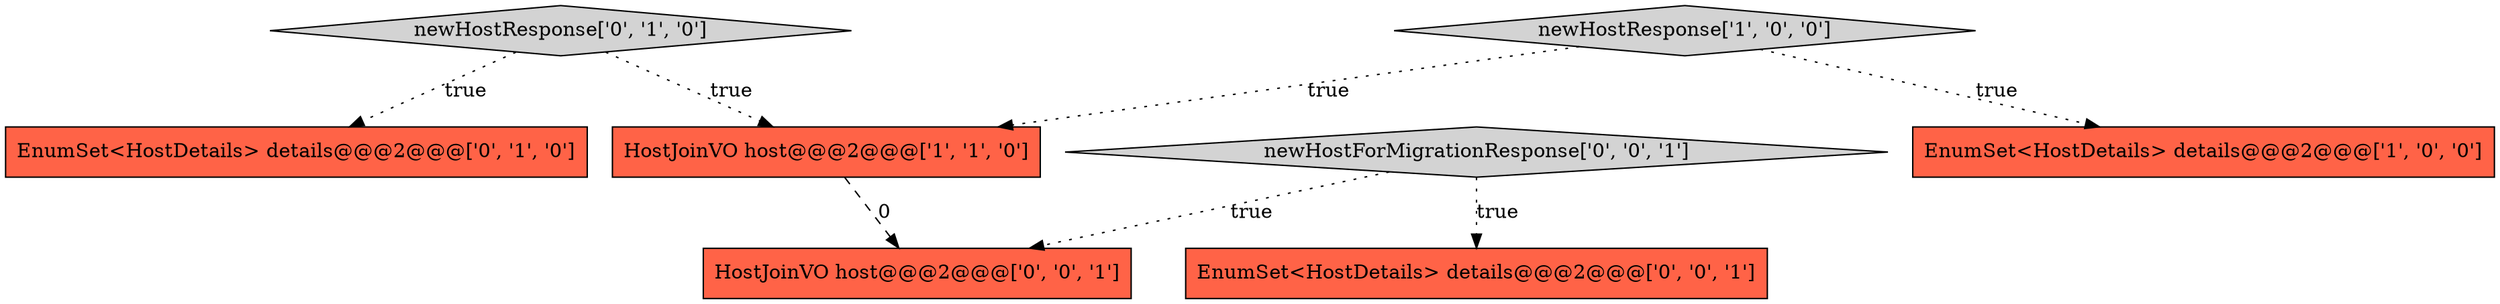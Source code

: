 digraph {
3 [style = filled, label = "EnumSet<HostDetails> details@@@2@@@['0', '1', '0']", fillcolor = tomato, shape = box image = "AAA0AAABBB2BBB"];
4 [style = filled, label = "newHostResponse['0', '1', '0']", fillcolor = lightgray, shape = diamond image = "AAA0AAABBB2BBB"];
6 [style = filled, label = "newHostForMigrationResponse['0', '0', '1']", fillcolor = lightgray, shape = diamond image = "AAA0AAABBB3BBB"];
2 [style = filled, label = "HostJoinVO host@@@2@@@['1', '1', '0']", fillcolor = tomato, shape = box image = "AAA0AAABBB1BBB"];
5 [style = filled, label = "EnumSet<HostDetails> details@@@2@@@['0', '0', '1']", fillcolor = tomato, shape = box image = "AAA0AAABBB3BBB"];
0 [style = filled, label = "EnumSet<HostDetails> details@@@2@@@['1', '0', '0']", fillcolor = tomato, shape = box image = "AAA0AAABBB1BBB"];
7 [style = filled, label = "HostJoinVO host@@@2@@@['0', '0', '1']", fillcolor = tomato, shape = box image = "AAA0AAABBB3BBB"];
1 [style = filled, label = "newHostResponse['1', '0', '0']", fillcolor = lightgray, shape = diamond image = "AAA0AAABBB1BBB"];
1->2 [style = dotted, label="true"];
6->5 [style = dotted, label="true"];
1->0 [style = dotted, label="true"];
2->7 [style = dashed, label="0"];
4->3 [style = dotted, label="true"];
6->7 [style = dotted, label="true"];
4->2 [style = dotted, label="true"];
}
